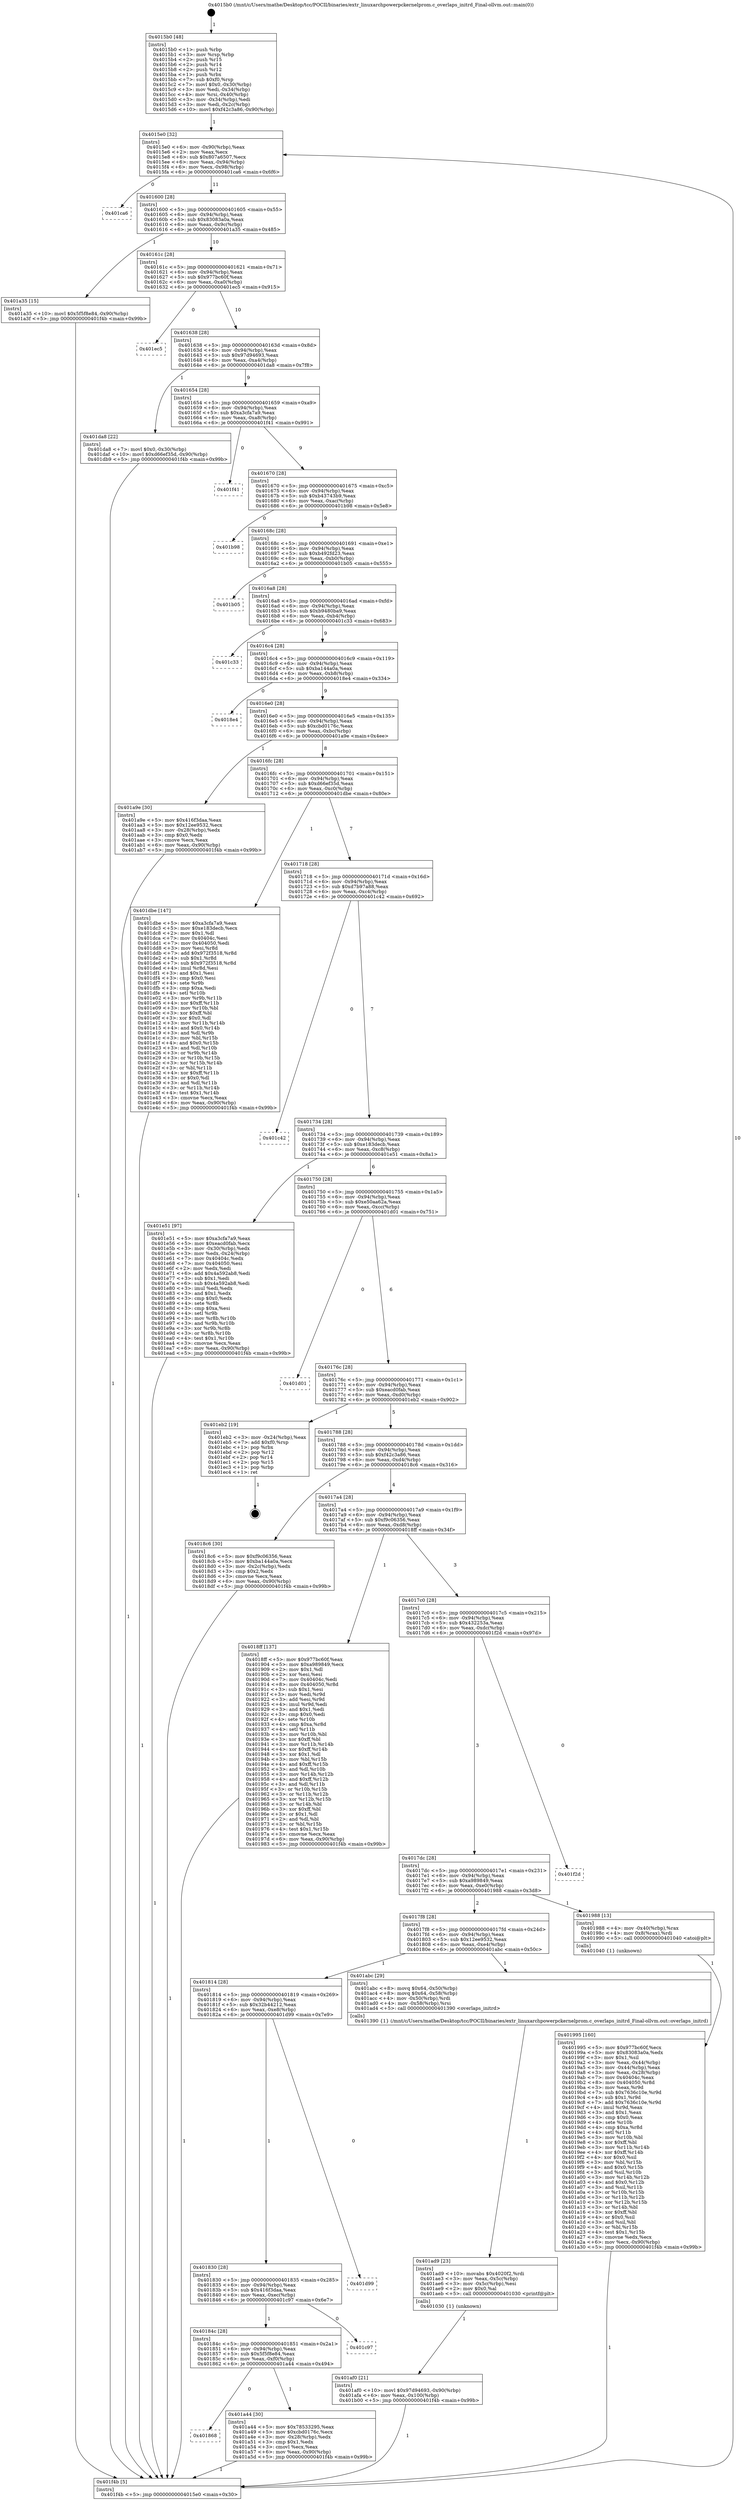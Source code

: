 digraph "0x4015b0" {
  label = "0x4015b0 (/mnt/c/Users/mathe/Desktop/tcc/POCII/binaries/extr_linuxarchpowerpckernelprom.c_overlaps_initrd_Final-ollvm.out::main(0))"
  labelloc = "t"
  node[shape=record]

  Entry [label="",width=0.3,height=0.3,shape=circle,fillcolor=black,style=filled]
  "0x4015e0" [label="{
     0x4015e0 [32]\l
     | [instrs]\l
     &nbsp;&nbsp;0x4015e0 \<+6\>: mov -0x90(%rbp),%eax\l
     &nbsp;&nbsp;0x4015e6 \<+2\>: mov %eax,%ecx\l
     &nbsp;&nbsp;0x4015e8 \<+6\>: sub $0x807a6507,%ecx\l
     &nbsp;&nbsp;0x4015ee \<+6\>: mov %eax,-0x94(%rbp)\l
     &nbsp;&nbsp;0x4015f4 \<+6\>: mov %ecx,-0x98(%rbp)\l
     &nbsp;&nbsp;0x4015fa \<+6\>: je 0000000000401ca6 \<main+0x6f6\>\l
  }"]
  "0x401ca6" [label="{
     0x401ca6\l
  }", style=dashed]
  "0x401600" [label="{
     0x401600 [28]\l
     | [instrs]\l
     &nbsp;&nbsp;0x401600 \<+5\>: jmp 0000000000401605 \<main+0x55\>\l
     &nbsp;&nbsp;0x401605 \<+6\>: mov -0x94(%rbp),%eax\l
     &nbsp;&nbsp;0x40160b \<+5\>: sub $0x83083a0a,%eax\l
     &nbsp;&nbsp;0x401610 \<+6\>: mov %eax,-0x9c(%rbp)\l
     &nbsp;&nbsp;0x401616 \<+6\>: je 0000000000401a35 \<main+0x485\>\l
  }"]
  Exit [label="",width=0.3,height=0.3,shape=circle,fillcolor=black,style=filled,peripheries=2]
  "0x401a35" [label="{
     0x401a35 [15]\l
     | [instrs]\l
     &nbsp;&nbsp;0x401a35 \<+10\>: movl $0x5f5f8e84,-0x90(%rbp)\l
     &nbsp;&nbsp;0x401a3f \<+5\>: jmp 0000000000401f4b \<main+0x99b\>\l
  }"]
  "0x40161c" [label="{
     0x40161c [28]\l
     | [instrs]\l
     &nbsp;&nbsp;0x40161c \<+5\>: jmp 0000000000401621 \<main+0x71\>\l
     &nbsp;&nbsp;0x401621 \<+6\>: mov -0x94(%rbp),%eax\l
     &nbsp;&nbsp;0x401627 \<+5\>: sub $0x977bc60f,%eax\l
     &nbsp;&nbsp;0x40162c \<+6\>: mov %eax,-0xa0(%rbp)\l
     &nbsp;&nbsp;0x401632 \<+6\>: je 0000000000401ec5 \<main+0x915\>\l
  }"]
  "0x401af0" [label="{
     0x401af0 [21]\l
     | [instrs]\l
     &nbsp;&nbsp;0x401af0 \<+10\>: movl $0x97d94693,-0x90(%rbp)\l
     &nbsp;&nbsp;0x401afa \<+6\>: mov %eax,-0x100(%rbp)\l
     &nbsp;&nbsp;0x401b00 \<+5\>: jmp 0000000000401f4b \<main+0x99b\>\l
  }"]
  "0x401ec5" [label="{
     0x401ec5\l
  }", style=dashed]
  "0x401638" [label="{
     0x401638 [28]\l
     | [instrs]\l
     &nbsp;&nbsp;0x401638 \<+5\>: jmp 000000000040163d \<main+0x8d\>\l
     &nbsp;&nbsp;0x40163d \<+6\>: mov -0x94(%rbp),%eax\l
     &nbsp;&nbsp;0x401643 \<+5\>: sub $0x97d94693,%eax\l
     &nbsp;&nbsp;0x401648 \<+6\>: mov %eax,-0xa4(%rbp)\l
     &nbsp;&nbsp;0x40164e \<+6\>: je 0000000000401da8 \<main+0x7f8\>\l
  }"]
  "0x401ad9" [label="{
     0x401ad9 [23]\l
     | [instrs]\l
     &nbsp;&nbsp;0x401ad9 \<+10\>: movabs $0x4020f2,%rdi\l
     &nbsp;&nbsp;0x401ae3 \<+3\>: mov %eax,-0x5c(%rbp)\l
     &nbsp;&nbsp;0x401ae6 \<+3\>: mov -0x5c(%rbp),%esi\l
     &nbsp;&nbsp;0x401ae9 \<+2\>: mov $0x0,%al\l
     &nbsp;&nbsp;0x401aeb \<+5\>: call 0000000000401030 \<printf@plt\>\l
     | [calls]\l
     &nbsp;&nbsp;0x401030 \{1\} (unknown)\l
  }"]
  "0x401da8" [label="{
     0x401da8 [22]\l
     | [instrs]\l
     &nbsp;&nbsp;0x401da8 \<+7\>: movl $0x0,-0x30(%rbp)\l
     &nbsp;&nbsp;0x401daf \<+10\>: movl $0xd66ef35d,-0x90(%rbp)\l
     &nbsp;&nbsp;0x401db9 \<+5\>: jmp 0000000000401f4b \<main+0x99b\>\l
  }"]
  "0x401654" [label="{
     0x401654 [28]\l
     | [instrs]\l
     &nbsp;&nbsp;0x401654 \<+5\>: jmp 0000000000401659 \<main+0xa9\>\l
     &nbsp;&nbsp;0x401659 \<+6\>: mov -0x94(%rbp),%eax\l
     &nbsp;&nbsp;0x40165f \<+5\>: sub $0xa3cfa7a9,%eax\l
     &nbsp;&nbsp;0x401664 \<+6\>: mov %eax,-0xa8(%rbp)\l
     &nbsp;&nbsp;0x40166a \<+6\>: je 0000000000401f41 \<main+0x991\>\l
  }"]
  "0x401868" [label="{
     0x401868\l
  }", style=dashed]
  "0x401f41" [label="{
     0x401f41\l
  }", style=dashed]
  "0x401670" [label="{
     0x401670 [28]\l
     | [instrs]\l
     &nbsp;&nbsp;0x401670 \<+5\>: jmp 0000000000401675 \<main+0xc5\>\l
     &nbsp;&nbsp;0x401675 \<+6\>: mov -0x94(%rbp),%eax\l
     &nbsp;&nbsp;0x40167b \<+5\>: sub $0xb43743b9,%eax\l
     &nbsp;&nbsp;0x401680 \<+6\>: mov %eax,-0xac(%rbp)\l
     &nbsp;&nbsp;0x401686 \<+6\>: je 0000000000401b98 \<main+0x5e8\>\l
  }"]
  "0x401a44" [label="{
     0x401a44 [30]\l
     | [instrs]\l
     &nbsp;&nbsp;0x401a44 \<+5\>: mov $0x78533295,%eax\l
     &nbsp;&nbsp;0x401a49 \<+5\>: mov $0xcbd0176c,%ecx\l
     &nbsp;&nbsp;0x401a4e \<+3\>: mov -0x28(%rbp),%edx\l
     &nbsp;&nbsp;0x401a51 \<+3\>: cmp $0x1,%edx\l
     &nbsp;&nbsp;0x401a54 \<+3\>: cmovl %ecx,%eax\l
     &nbsp;&nbsp;0x401a57 \<+6\>: mov %eax,-0x90(%rbp)\l
     &nbsp;&nbsp;0x401a5d \<+5\>: jmp 0000000000401f4b \<main+0x99b\>\l
  }"]
  "0x401b98" [label="{
     0x401b98\l
  }", style=dashed]
  "0x40168c" [label="{
     0x40168c [28]\l
     | [instrs]\l
     &nbsp;&nbsp;0x40168c \<+5\>: jmp 0000000000401691 \<main+0xe1\>\l
     &nbsp;&nbsp;0x401691 \<+6\>: mov -0x94(%rbp),%eax\l
     &nbsp;&nbsp;0x401697 \<+5\>: sub $0xb492fd23,%eax\l
     &nbsp;&nbsp;0x40169c \<+6\>: mov %eax,-0xb0(%rbp)\l
     &nbsp;&nbsp;0x4016a2 \<+6\>: je 0000000000401b05 \<main+0x555\>\l
  }"]
  "0x40184c" [label="{
     0x40184c [28]\l
     | [instrs]\l
     &nbsp;&nbsp;0x40184c \<+5\>: jmp 0000000000401851 \<main+0x2a1\>\l
     &nbsp;&nbsp;0x401851 \<+6\>: mov -0x94(%rbp),%eax\l
     &nbsp;&nbsp;0x401857 \<+5\>: sub $0x5f5f8e84,%eax\l
     &nbsp;&nbsp;0x40185c \<+6\>: mov %eax,-0xf0(%rbp)\l
     &nbsp;&nbsp;0x401862 \<+6\>: je 0000000000401a44 \<main+0x494\>\l
  }"]
  "0x401b05" [label="{
     0x401b05\l
  }", style=dashed]
  "0x4016a8" [label="{
     0x4016a8 [28]\l
     | [instrs]\l
     &nbsp;&nbsp;0x4016a8 \<+5\>: jmp 00000000004016ad \<main+0xfd\>\l
     &nbsp;&nbsp;0x4016ad \<+6\>: mov -0x94(%rbp),%eax\l
     &nbsp;&nbsp;0x4016b3 \<+5\>: sub $0xb9480ba9,%eax\l
     &nbsp;&nbsp;0x4016b8 \<+6\>: mov %eax,-0xb4(%rbp)\l
     &nbsp;&nbsp;0x4016be \<+6\>: je 0000000000401c33 \<main+0x683\>\l
  }"]
  "0x401c97" [label="{
     0x401c97\l
  }", style=dashed]
  "0x401c33" [label="{
     0x401c33\l
  }", style=dashed]
  "0x4016c4" [label="{
     0x4016c4 [28]\l
     | [instrs]\l
     &nbsp;&nbsp;0x4016c4 \<+5\>: jmp 00000000004016c9 \<main+0x119\>\l
     &nbsp;&nbsp;0x4016c9 \<+6\>: mov -0x94(%rbp),%eax\l
     &nbsp;&nbsp;0x4016cf \<+5\>: sub $0xba144a0a,%eax\l
     &nbsp;&nbsp;0x4016d4 \<+6\>: mov %eax,-0xb8(%rbp)\l
     &nbsp;&nbsp;0x4016da \<+6\>: je 00000000004018e4 \<main+0x334\>\l
  }"]
  "0x401830" [label="{
     0x401830 [28]\l
     | [instrs]\l
     &nbsp;&nbsp;0x401830 \<+5\>: jmp 0000000000401835 \<main+0x285\>\l
     &nbsp;&nbsp;0x401835 \<+6\>: mov -0x94(%rbp),%eax\l
     &nbsp;&nbsp;0x40183b \<+5\>: sub $0x416f3daa,%eax\l
     &nbsp;&nbsp;0x401840 \<+6\>: mov %eax,-0xec(%rbp)\l
     &nbsp;&nbsp;0x401846 \<+6\>: je 0000000000401c97 \<main+0x6e7\>\l
  }"]
  "0x4018e4" [label="{
     0x4018e4\l
  }", style=dashed]
  "0x4016e0" [label="{
     0x4016e0 [28]\l
     | [instrs]\l
     &nbsp;&nbsp;0x4016e0 \<+5\>: jmp 00000000004016e5 \<main+0x135\>\l
     &nbsp;&nbsp;0x4016e5 \<+6\>: mov -0x94(%rbp),%eax\l
     &nbsp;&nbsp;0x4016eb \<+5\>: sub $0xcbd0176c,%eax\l
     &nbsp;&nbsp;0x4016f0 \<+6\>: mov %eax,-0xbc(%rbp)\l
     &nbsp;&nbsp;0x4016f6 \<+6\>: je 0000000000401a9e \<main+0x4ee\>\l
  }"]
  "0x401d99" [label="{
     0x401d99\l
  }", style=dashed]
  "0x401a9e" [label="{
     0x401a9e [30]\l
     | [instrs]\l
     &nbsp;&nbsp;0x401a9e \<+5\>: mov $0x416f3daa,%eax\l
     &nbsp;&nbsp;0x401aa3 \<+5\>: mov $0x12ee9532,%ecx\l
     &nbsp;&nbsp;0x401aa8 \<+3\>: mov -0x28(%rbp),%edx\l
     &nbsp;&nbsp;0x401aab \<+3\>: cmp $0x0,%edx\l
     &nbsp;&nbsp;0x401aae \<+3\>: cmove %ecx,%eax\l
     &nbsp;&nbsp;0x401ab1 \<+6\>: mov %eax,-0x90(%rbp)\l
     &nbsp;&nbsp;0x401ab7 \<+5\>: jmp 0000000000401f4b \<main+0x99b\>\l
  }"]
  "0x4016fc" [label="{
     0x4016fc [28]\l
     | [instrs]\l
     &nbsp;&nbsp;0x4016fc \<+5\>: jmp 0000000000401701 \<main+0x151\>\l
     &nbsp;&nbsp;0x401701 \<+6\>: mov -0x94(%rbp),%eax\l
     &nbsp;&nbsp;0x401707 \<+5\>: sub $0xd66ef35d,%eax\l
     &nbsp;&nbsp;0x40170c \<+6\>: mov %eax,-0xc0(%rbp)\l
     &nbsp;&nbsp;0x401712 \<+6\>: je 0000000000401dbe \<main+0x80e\>\l
  }"]
  "0x401814" [label="{
     0x401814 [28]\l
     | [instrs]\l
     &nbsp;&nbsp;0x401814 \<+5\>: jmp 0000000000401819 \<main+0x269\>\l
     &nbsp;&nbsp;0x401819 \<+6\>: mov -0x94(%rbp),%eax\l
     &nbsp;&nbsp;0x40181f \<+5\>: sub $0x32b44212,%eax\l
     &nbsp;&nbsp;0x401824 \<+6\>: mov %eax,-0xe8(%rbp)\l
     &nbsp;&nbsp;0x40182a \<+6\>: je 0000000000401d99 \<main+0x7e9\>\l
  }"]
  "0x401dbe" [label="{
     0x401dbe [147]\l
     | [instrs]\l
     &nbsp;&nbsp;0x401dbe \<+5\>: mov $0xa3cfa7a9,%eax\l
     &nbsp;&nbsp;0x401dc3 \<+5\>: mov $0xe183decb,%ecx\l
     &nbsp;&nbsp;0x401dc8 \<+2\>: mov $0x1,%dl\l
     &nbsp;&nbsp;0x401dca \<+7\>: mov 0x40404c,%esi\l
     &nbsp;&nbsp;0x401dd1 \<+7\>: mov 0x404050,%edi\l
     &nbsp;&nbsp;0x401dd8 \<+3\>: mov %esi,%r8d\l
     &nbsp;&nbsp;0x401ddb \<+7\>: add $0x972f3518,%r8d\l
     &nbsp;&nbsp;0x401de2 \<+4\>: sub $0x1,%r8d\l
     &nbsp;&nbsp;0x401de6 \<+7\>: sub $0x972f3518,%r8d\l
     &nbsp;&nbsp;0x401ded \<+4\>: imul %r8d,%esi\l
     &nbsp;&nbsp;0x401df1 \<+3\>: and $0x1,%esi\l
     &nbsp;&nbsp;0x401df4 \<+3\>: cmp $0x0,%esi\l
     &nbsp;&nbsp;0x401df7 \<+4\>: sete %r9b\l
     &nbsp;&nbsp;0x401dfb \<+3\>: cmp $0xa,%edi\l
     &nbsp;&nbsp;0x401dfe \<+4\>: setl %r10b\l
     &nbsp;&nbsp;0x401e02 \<+3\>: mov %r9b,%r11b\l
     &nbsp;&nbsp;0x401e05 \<+4\>: xor $0xff,%r11b\l
     &nbsp;&nbsp;0x401e09 \<+3\>: mov %r10b,%bl\l
     &nbsp;&nbsp;0x401e0c \<+3\>: xor $0xff,%bl\l
     &nbsp;&nbsp;0x401e0f \<+3\>: xor $0x0,%dl\l
     &nbsp;&nbsp;0x401e12 \<+3\>: mov %r11b,%r14b\l
     &nbsp;&nbsp;0x401e15 \<+4\>: and $0x0,%r14b\l
     &nbsp;&nbsp;0x401e19 \<+3\>: and %dl,%r9b\l
     &nbsp;&nbsp;0x401e1c \<+3\>: mov %bl,%r15b\l
     &nbsp;&nbsp;0x401e1f \<+4\>: and $0x0,%r15b\l
     &nbsp;&nbsp;0x401e23 \<+3\>: and %dl,%r10b\l
     &nbsp;&nbsp;0x401e26 \<+3\>: or %r9b,%r14b\l
     &nbsp;&nbsp;0x401e29 \<+3\>: or %r10b,%r15b\l
     &nbsp;&nbsp;0x401e2c \<+3\>: xor %r15b,%r14b\l
     &nbsp;&nbsp;0x401e2f \<+3\>: or %bl,%r11b\l
     &nbsp;&nbsp;0x401e32 \<+4\>: xor $0xff,%r11b\l
     &nbsp;&nbsp;0x401e36 \<+3\>: or $0x0,%dl\l
     &nbsp;&nbsp;0x401e39 \<+3\>: and %dl,%r11b\l
     &nbsp;&nbsp;0x401e3c \<+3\>: or %r11b,%r14b\l
     &nbsp;&nbsp;0x401e3f \<+4\>: test $0x1,%r14b\l
     &nbsp;&nbsp;0x401e43 \<+3\>: cmovne %ecx,%eax\l
     &nbsp;&nbsp;0x401e46 \<+6\>: mov %eax,-0x90(%rbp)\l
     &nbsp;&nbsp;0x401e4c \<+5\>: jmp 0000000000401f4b \<main+0x99b\>\l
  }"]
  "0x401718" [label="{
     0x401718 [28]\l
     | [instrs]\l
     &nbsp;&nbsp;0x401718 \<+5\>: jmp 000000000040171d \<main+0x16d\>\l
     &nbsp;&nbsp;0x40171d \<+6\>: mov -0x94(%rbp),%eax\l
     &nbsp;&nbsp;0x401723 \<+5\>: sub $0xd7b97a88,%eax\l
     &nbsp;&nbsp;0x401728 \<+6\>: mov %eax,-0xc4(%rbp)\l
     &nbsp;&nbsp;0x40172e \<+6\>: je 0000000000401c42 \<main+0x692\>\l
  }"]
  "0x401abc" [label="{
     0x401abc [29]\l
     | [instrs]\l
     &nbsp;&nbsp;0x401abc \<+8\>: movq $0x64,-0x50(%rbp)\l
     &nbsp;&nbsp;0x401ac4 \<+8\>: movq $0x64,-0x58(%rbp)\l
     &nbsp;&nbsp;0x401acc \<+4\>: mov -0x50(%rbp),%rdi\l
     &nbsp;&nbsp;0x401ad0 \<+4\>: mov -0x58(%rbp),%rsi\l
     &nbsp;&nbsp;0x401ad4 \<+5\>: call 0000000000401390 \<overlaps_initrd\>\l
     | [calls]\l
     &nbsp;&nbsp;0x401390 \{1\} (/mnt/c/Users/mathe/Desktop/tcc/POCII/binaries/extr_linuxarchpowerpckernelprom.c_overlaps_initrd_Final-ollvm.out::overlaps_initrd)\l
  }"]
  "0x401c42" [label="{
     0x401c42\l
  }", style=dashed]
  "0x401734" [label="{
     0x401734 [28]\l
     | [instrs]\l
     &nbsp;&nbsp;0x401734 \<+5\>: jmp 0000000000401739 \<main+0x189\>\l
     &nbsp;&nbsp;0x401739 \<+6\>: mov -0x94(%rbp),%eax\l
     &nbsp;&nbsp;0x40173f \<+5\>: sub $0xe183decb,%eax\l
     &nbsp;&nbsp;0x401744 \<+6\>: mov %eax,-0xc8(%rbp)\l
     &nbsp;&nbsp;0x40174a \<+6\>: je 0000000000401e51 \<main+0x8a1\>\l
  }"]
  "0x401995" [label="{
     0x401995 [160]\l
     | [instrs]\l
     &nbsp;&nbsp;0x401995 \<+5\>: mov $0x977bc60f,%ecx\l
     &nbsp;&nbsp;0x40199a \<+5\>: mov $0x83083a0a,%edx\l
     &nbsp;&nbsp;0x40199f \<+3\>: mov $0x1,%sil\l
     &nbsp;&nbsp;0x4019a2 \<+3\>: mov %eax,-0x44(%rbp)\l
     &nbsp;&nbsp;0x4019a5 \<+3\>: mov -0x44(%rbp),%eax\l
     &nbsp;&nbsp;0x4019a8 \<+3\>: mov %eax,-0x28(%rbp)\l
     &nbsp;&nbsp;0x4019ab \<+7\>: mov 0x40404c,%eax\l
     &nbsp;&nbsp;0x4019b2 \<+8\>: mov 0x404050,%r8d\l
     &nbsp;&nbsp;0x4019ba \<+3\>: mov %eax,%r9d\l
     &nbsp;&nbsp;0x4019bd \<+7\>: sub $0x7636c10e,%r9d\l
     &nbsp;&nbsp;0x4019c4 \<+4\>: sub $0x1,%r9d\l
     &nbsp;&nbsp;0x4019c8 \<+7\>: add $0x7636c10e,%r9d\l
     &nbsp;&nbsp;0x4019cf \<+4\>: imul %r9d,%eax\l
     &nbsp;&nbsp;0x4019d3 \<+3\>: and $0x1,%eax\l
     &nbsp;&nbsp;0x4019d6 \<+3\>: cmp $0x0,%eax\l
     &nbsp;&nbsp;0x4019d9 \<+4\>: sete %r10b\l
     &nbsp;&nbsp;0x4019dd \<+4\>: cmp $0xa,%r8d\l
     &nbsp;&nbsp;0x4019e1 \<+4\>: setl %r11b\l
     &nbsp;&nbsp;0x4019e5 \<+3\>: mov %r10b,%bl\l
     &nbsp;&nbsp;0x4019e8 \<+3\>: xor $0xff,%bl\l
     &nbsp;&nbsp;0x4019eb \<+3\>: mov %r11b,%r14b\l
     &nbsp;&nbsp;0x4019ee \<+4\>: xor $0xff,%r14b\l
     &nbsp;&nbsp;0x4019f2 \<+4\>: xor $0x0,%sil\l
     &nbsp;&nbsp;0x4019f6 \<+3\>: mov %bl,%r15b\l
     &nbsp;&nbsp;0x4019f9 \<+4\>: and $0x0,%r15b\l
     &nbsp;&nbsp;0x4019fd \<+3\>: and %sil,%r10b\l
     &nbsp;&nbsp;0x401a00 \<+3\>: mov %r14b,%r12b\l
     &nbsp;&nbsp;0x401a03 \<+4\>: and $0x0,%r12b\l
     &nbsp;&nbsp;0x401a07 \<+3\>: and %sil,%r11b\l
     &nbsp;&nbsp;0x401a0a \<+3\>: or %r10b,%r15b\l
     &nbsp;&nbsp;0x401a0d \<+3\>: or %r11b,%r12b\l
     &nbsp;&nbsp;0x401a10 \<+3\>: xor %r12b,%r15b\l
     &nbsp;&nbsp;0x401a13 \<+3\>: or %r14b,%bl\l
     &nbsp;&nbsp;0x401a16 \<+3\>: xor $0xff,%bl\l
     &nbsp;&nbsp;0x401a19 \<+4\>: or $0x0,%sil\l
     &nbsp;&nbsp;0x401a1d \<+3\>: and %sil,%bl\l
     &nbsp;&nbsp;0x401a20 \<+3\>: or %bl,%r15b\l
     &nbsp;&nbsp;0x401a23 \<+4\>: test $0x1,%r15b\l
     &nbsp;&nbsp;0x401a27 \<+3\>: cmovne %edx,%ecx\l
     &nbsp;&nbsp;0x401a2a \<+6\>: mov %ecx,-0x90(%rbp)\l
     &nbsp;&nbsp;0x401a30 \<+5\>: jmp 0000000000401f4b \<main+0x99b\>\l
  }"]
  "0x401e51" [label="{
     0x401e51 [97]\l
     | [instrs]\l
     &nbsp;&nbsp;0x401e51 \<+5\>: mov $0xa3cfa7a9,%eax\l
     &nbsp;&nbsp;0x401e56 \<+5\>: mov $0xeacd0fab,%ecx\l
     &nbsp;&nbsp;0x401e5b \<+3\>: mov -0x30(%rbp),%edx\l
     &nbsp;&nbsp;0x401e5e \<+3\>: mov %edx,-0x24(%rbp)\l
     &nbsp;&nbsp;0x401e61 \<+7\>: mov 0x40404c,%edx\l
     &nbsp;&nbsp;0x401e68 \<+7\>: mov 0x404050,%esi\l
     &nbsp;&nbsp;0x401e6f \<+2\>: mov %edx,%edi\l
     &nbsp;&nbsp;0x401e71 \<+6\>: add $0x4a592ab8,%edi\l
     &nbsp;&nbsp;0x401e77 \<+3\>: sub $0x1,%edi\l
     &nbsp;&nbsp;0x401e7a \<+6\>: sub $0x4a592ab8,%edi\l
     &nbsp;&nbsp;0x401e80 \<+3\>: imul %edi,%edx\l
     &nbsp;&nbsp;0x401e83 \<+3\>: and $0x1,%edx\l
     &nbsp;&nbsp;0x401e86 \<+3\>: cmp $0x0,%edx\l
     &nbsp;&nbsp;0x401e89 \<+4\>: sete %r8b\l
     &nbsp;&nbsp;0x401e8d \<+3\>: cmp $0xa,%esi\l
     &nbsp;&nbsp;0x401e90 \<+4\>: setl %r9b\l
     &nbsp;&nbsp;0x401e94 \<+3\>: mov %r8b,%r10b\l
     &nbsp;&nbsp;0x401e97 \<+3\>: and %r9b,%r10b\l
     &nbsp;&nbsp;0x401e9a \<+3\>: xor %r9b,%r8b\l
     &nbsp;&nbsp;0x401e9d \<+3\>: or %r8b,%r10b\l
     &nbsp;&nbsp;0x401ea0 \<+4\>: test $0x1,%r10b\l
     &nbsp;&nbsp;0x401ea4 \<+3\>: cmovne %ecx,%eax\l
     &nbsp;&nbsp;0x401ea7 \<+6\>: mov %eax,-0x90(%rbp)\l
     &nbsp;&nbsp;0x401ead \<+5\>: jmp 0000000000401f4b \<main+0x99b\>\l
  }"]
  "0x401750" [label="{
     0x401750 [28]\l
     | [instrs]\l
     &nbsp;&nbsp;0x401750 \<+5\>: jmp 0000000000401755 \<main+0x1a5\>\l
     &nbsp;&nbsp;0x401755 \<+6\>: mov -0x94(%rbp),%eax\l
     &nbsp;&nbsp;0x40175b \<+5\>: sub $0xe50aa62a,%eax\l
     &nbsp;&nbsp;0x401760 \<+6\>: mov %eax,-0xcc(%rbp)\l
     &nbsp;&nbsp;0x401766 \<+6\>: je 0000000000401d01 \<main+0x751\>\l
  }"]
  "0x4017f8" [label="{
     0x4017f8 [28]\l
     | [instrs]\l
     &nbsp;&nbsp;0x4017f8 \<+5\>: jmp 00000000004017fd \<main+0x24d\>\l
     &nbsp;&nbsp;0x4017fd \<+6\>: mov -0x94(%rbp),%eax\l
     &nbsp;&nbsp;0x401803 \<+5\>: sub $0x12ee9532,%eax\l
     &nbsp;&nbsp;0x401808 \<+6\>: mov %eax,-0xe4(%rbp)\l
     &nbsp;&nbsp;0x40180e \<+6\>: je 0000000000401abc \<main+0x50c\>\l
  }"]
  "0x401d01" [label="{
     0x401d01\l
  }", style=dashed]
  "0x40176c" [label="{
     0x40176c [28]\l
     | [instrs]\l
     &nbsp;&nbsp;0x40176c \<+5\>: jmp 0000000000401771 \<main+0x1c1\>\l
     &nbsp;&nbsp;0x401771 \<+6\>: mov -0x94(%rbp),%eax\l
     &nbsp;&nbsp;0x401777 \<+5\>: sub $0xeacd0fab,%eax\l
     &nbsp;&nbsp;0x40177c \<+6\>: mov %eax,-0xd0(%rbp)\l
     &nbsp;&nbsp;0x401782 \<+6\>: je 0000000000401eb2 \<main+0x902\>\l
  }"]
  "0x401988" [label="{
     0x401988 [13]\l
     | [instrs]\l
     &nbsp;&nbsp;0x401988 \<+4\>: mov -0x40(%rbp),%rax\l
     &nbsp;&nbsp;0x40198c \<+4\>: mov 0x8(%rax),%rdi\l
     &nbsp;&nbsp;0x401990 \<+5\>: call 0000000000401040 \<atoi@plt\>\l
     | [calls]\l
     &nbsp;&nbsp;0x401040 \{1\} (unknown)\l
  }"]
  "0x401eb2" [label="{
     0x401eb2 [19]\l
     | [instrs]\l
     &nbsp;&nbsp;0x401eb2 \<+3\>: mov -0x24(%rbp),%eax\l
     &nbsp;&nbsp;0x401eb5 \<+7\>: add $0xf0,%rsp\l
     &nbsp;&nbsp;0x401ebc \<+1\>: pop %rbx\l
     &nbsp;&nbsp;0x401ebd \<+2\>: pop %r12\l
     &nbsp;&nbsp;0x401ebf \<+2\>: pop %r14\l
     &nbsp;&nbsp;0x401ec1 \<+2\>: pop %r15\l
     &nbsp;&nbsp;0x401ec3 \<+1\>: pop %rbp\l
     &nbsp;&nbsp;0x401ec4 \<+1\>: ret\l
  }"]
  "0x401788" [label="{
     0x401788 [28]\l
     | [instrs]\l
     &nbsp;&nbsp;0x401788 \<+5\>: jmp 000000000040178d \<main+0x1dd\>\l
     &nbsp;&nbsp;0x40178d \<+6\>: mov -0x94(%rbp),%eax\l
     &nbsp;&nbsp;0x401793 \<+5\>: sub $0xf42c3a86,%eax\l
     &nbsp;&nbsp;0x401798 \<+6\>: mov %eax,-0xd4(%rbp)\l
     &nbsp;&nbsp;0x40179e \<+6\>: je 00000000004018c6 \<main+0x316\>\l
  }"]
  "0x4017dc" [label="{
     0x4017dc [28]\l
     | [instrs]\l
     &nbsp;&nbsp;0x4017dc \<+5\>: jmp 00000000004017e1 \<main+0x231\>\l
     &nbsp;&nbsp;0x4017e1 \<+6\>: mov -0x94(%rbp),%eax\l
     &nbsp;&nbsp;0x4017e7 \<+5\>: sub $0xa989849,%eax\l
     &nbsp;&nbsp;0x4017ec \<+6\>: mov %eax,-0xe0(%rbp)\l
     &nbsp;&nbsp;0x4017f2 \<+6\>: je 0000000000401988 \<main+0x3d8\>\l
  }"]
  "0x4018c6" [label="{
     0x4018c6 [30]\l
     | [instrs]\l
     &nbsp;&nbsp;0x4018c6 \<+5\>: mov $0xf9c06356,%eax\l
     &nbsp;&nbsp;0x4018cb \<+5\>: mov $0xba144a0a,%ecx\l
     &nbsp;&nbsp;0x4018d0 \<+3\>: mov -0x2c(%rbp),%edx\l
     &nbsp;&nbsp;0x4018d3 \<+3\>: cmp $0x2,%edx\l
     &nbsp;&nbsp;0x4018d6 \<+3\>: cmovne %ecx,%eax\l
     &nbsp;&nbsp;0x4018d9 \<+6\>: mov %eax,-0x90(%rbp)\l
     &nbsp;&nbsp;0x4018df \<+5\>: jmp 0000000000401f4b \<main+0x99b\>\l
  }"]
  "0x4017a4" [label="{
     0x4017a4 [28]\l
     | [instrs]\l
     &nbsp;&nbsp;0x4017a4 \<+5\>: jmp 00000000004017a9 \<main+0x1f9\>\l
     &nbsp;&nbsp;0x4017a9 \<+6\>: mov -0x94(%rbp),%eax\l
     &nbsp;&nbsp;0x4017af \<+5\>: sub $0xf9c06356,%eax\l
     &nbsp;&nbsp;0x4017b4 \<+6\>: mov %eax,-0xd8(%rbp)\l
     &nbsp;&nbsp;0x4017ba \<+6\>: je 00000000004018ff \<main+0x34f\>\l
  }"]
  "0x401f4b" [label="{
     0x401f4b [5]\l
     | [instrs]\l
     &nbsp;&nbsp;0x401f4b \<+5\>: jmp 00000000004015e0 \<main+0x30\>\l
  }"]
  "0x4015b0" [label="{
     0x4015b0 [48]\l
     | [instrs]\l
     &nbsp;&nbsp;0x4015b0 \<+1\>: push %rbp\l
     &nbsp;&nbsp;0x4015b1 \<+3\>: mov %rsp,%rbp\l
     &nbsp;&nbsp;0x4015b4 \<+2\>: push %r15\l
     &nbsp;&nbsp;0x4015b6 \<+2\>: push %r14\l
     &nbsp;&nbsp;0x4015b8 \<+2\>: push %r12\l
     &nbsp;&nbsp;0x4015ba \<+1\>: push %rbx\l
     &nbsp;&nbsp;0x4015bb \<+7\>: sub $0xf0,%rsp\l
     &nbsp;&nbsp;0x4015c2 \<+7\>: movl $0x0,-0x30(%rbp)\l
     &nbsp;&nbsp;0x4015c9 \<+3\>: mov %edi,-0x34(%rbp)\l
     &nbsp;&nbsp;0x4015cc \<+4\>: mov %rsi,-0x40(%rbp)\l
     &nbsp;&nbsp;0x4015d0 \<+3\>: mov -0x34(%rbp),%edi\l
     &nbsp;&nbsp;0x4015d3 \<+3\>: mov %edi,-0x2c(%rbp)\l
     &nbsp;&nbsp;0x4015d6 \<+10\>: movl $0xf42c3a86,-0x90(%rbp)\l
  }"]
  "0x401f2d" [label="{
     0x401f2d\l
  }", style=dashed]
  "0x4018ff" [label="{
     0x4018ff [137]\l
     | [instrs]\l
     &nbsp;&nbsp;0x4018ff \<+5\>: mov $0x977bc60f,%eax\l
     &nbsp;&nbsp;0x401904 \<+5\>: mov $0xa989849,%ecx\l
     &nbsp;&nbsp;0x401909 \<+2\>: mov $0x1,%dl\l
     &nbsp;&nbsp;0x40190b \<+2\>: xor %esi,%esi\l
     &nbsp;&nbsp;0x40190d \<+7\>: mov 0x40404c,%edi\l
     &nbsp;&nbsp;0x401914 \<+8\>: mov 0x404050,%r8d\l
     &nbsp;&nbsp;0x40191c \<+3\>: sub $0x1,%esi\l
     &nbsp;&nbsp;0x40191f \<+3\>: mov %edi,%r9d\l
     &nbsp;&nbsp;0x401922 \<+3\>: add %esi,%r9d\l
     &nbsp;&nbsp;0x401925 \<+4\>: imul %r9d,%edi\l
     &nbsp;&nbsp;0x401929 \<+3\>: and $0x1,%edi\l
     &nbsp;&nbsp;0x40192c \<+3\>: cmp $0x0,%edi\l
     &nbsp;&nbsp;0x40192f \<+4\>: sete %r10b\l
     &nbsp;&nbsp;0x401933 \<+4\>: cmp $0xa,%r8d\l
     &nbsp;&nbsp;0x401937 \<+4\>: setl %r11b\l
     &nbsp;&nbsp;0x40193b \<+3\>: mov %r10b,%bl\l
     &nbsp;&nbsp;0x40193e \<+3\>: xor $0xff,%bl\l
     &nbsp;&nbsp;0x401941 \<+3\>: mov %r11b,%r14b\l
     &nbsp;&nbsp;0x401944 \<+4\>: xor $0xff,%r14b\l
     &nbsp;&nbsp;0x401948 \<+3\>: xor $0x1,%dl\l
     &nbsp;&nbsp;0x40194b \<+3\>: mov %bl,%r15b\l
     &nbsp;&nbsp;0x40194e \<+4\>: and $0xff,%r15b\l
     &nbsp;&nbsp;0x401952 \<+3\>: and %dl,%r10b\l
     &nbsp;&nbsp;0x401955 \<+3\>: mov %r14b,%r12b\l
     &nbsp;&nbsp;0x401958 \<+4\>: and $0xff,%r12b\l
     &nbsp;&nbsp;0x40195c \<+3\>: and %dl,%r11b\l
     &nbsp;&nbsp;0x40195f \<+3\>: or %r10b,%r15b\l
     &nbsp;&nbsp;0x401962 \<+3\>: or %r11b,%r12b\l
     &nbsp;&nbsp;0x401965 \<+3\>: xor %r12b,%r15b\l
     &nbsp;&nbsp;0x401968 \<+3\>: or %r14b,%bl\l
     &nbsp;&nbsp;0x40196b \<+3\>: xor $0xff,%bl\l
     &nbsp;&nbsp;0x40196e \<+3\>: or $0x1,%dl\l
     &nbsp;&nbsp;0x401971 \<+2\>: and %dl,%bl\l
     &nbsp;&nbsp;0x401973 \<+3\>: or %bl,%r15b\l
     &nbsp;&nbsp;0x401976 \<+4\>: test $0x1,%r15b\l
     &nbsp;&nbsp;0x40197a \<+3\>: cmovne %ecx,%eax\l
     &nbsp;&nbsp;0x40197d \<+6\>: mov %eax,-0x90(%rbp)\l
     &nbsp;&nbsp;0x401983 \<+5\>: jmp 0000000000401f4b \<main+0x99b\>\l
  }"]
  "0x4017c0" [label="{
     0x4017c0 [28]\l
     | [instrs]\l
     &nbsp;&nbsp;0x4017c0 \<+5\>: jmp 00000000004017c5 \<main+0x215\>\l
     &nbsp;&nbsp;0x4017c5 \<+6\>: mov -0x94(%rbp),%eax\l
     &nbsp;&nbsp;0x4017cb \<+5\>: sub $0x432253a,%eax\l
     &nbsp;&nbsp;0x4017d0 \<+6\>: mov %eax,-0xdc(%rbp)\l
     &nbsp;&nbsp;0x4017d6 \<+6\>: je 0000000000401f2d \<main+0x97d\>\l
  }"]
  Entry -> "0x4015b0" [label=" 1"]
  "0x4015e0" -> "0x401ca6" [label=" 0"]
  "0x4015e0" -> "0x401600" [label=" 11"]
  "0x401eb2" -> Exit [label=" 1"]
  "0x401600" -> "0x401a35" [label=" 1"]
  "0x401600" -> "0x40161c" [label=" 10"]
  "0x401e51" -> "0x401f4b" [label=" 1"]
  "0x40161c" -> "0x401ec5" [label=" 0"]
  "0x40161c" -> "0x401638" [label=" 10"]
  "0x401dbe" -> "0x401f4b" [label=" 1"]
  "0x401638" -> "0x401da8" [label=" 1"]
  "0x401638" -> "0x401654" [label=" 9"]
  "0x401da8" -> "0x401f4b" [label=" 1"]
  "0x401654" -> "0x401f41" [label=" 0"]
  "0x401654" -> "0x401670" [label=" 9"]
  "0x401af0" -> "0x401f4b" [label=" 1"]
  "0x401670" -> "0x401b98" [label=" 0"]
  "0x401670" -> "0x40168c" [label=" 9"]
  "0x401ad9" -> "0x401af0" [label=" 1"]
  "0x40168c" -> "0x401b05" [label=" 0"]
  "0x40168c" -> "0x4016a8" [label=" 9"]
  "0x401a9e" -> "0x401f4b" [label=" 1"]
  "0x4016a8" -> "0x401c33" [label=" 0"]
  "0x4016a8" -> "0x4016c4" [label=" 9"]
  "0x401a44" -> "0x401f4b" [label=" 1"]
  "0x4016c4" -> "0x4018e4" [label=" 0"]
  "0x4016c4" -> "0x4016e0" [label=" 9"]
  "0x40184c" -> "0x401a44" [label=" 1"]
  "0x4016e0" -> "0x401a9e" [label=" 1"]
  "0x4016e0" -> "0x4016fc" [label=" 8"]
  "0x401abc" -> "0x401ad9" [label=" 1"]
  "0x4016fc" -> "0x401dbe" [label=" 1"]
  "0x4016fc" -> "0x401718" [label=" 7"]
  "0x401830" -> "0x401c97" [label=" 0"]
  "0x401718" -> "0x401c42" [label=" 0"]
  "0x401718" -> "0x401734" [label=" 7"]
  "0x40184c" -> "0x401868" [label=" 0"]
  "0x401734" -> "0x401e51" [label=" 1"]
  "0x401734" -> "0x401750" [label=" 6"]
  "0x401814" -> "0x401d99" [label=" 0"]
  "0x401750" -> "0x401d01" [label=" 0"]
  "0x401750" -> "0x40176c" [label=" 6"]
  "0x401830" -> "0x40184c" [label=" 1"]
  "0x40176c" -> "0x401eb2" [label=" 1"]
  "0x40176c" -> "0x401788" [label=" 5"]
  "0x4017f8" -> "0x401814" [label=" 1"]
  "0x401788" -> "0x4018c6" [label=" 1"]
  "0x401788" -> "0x4017a4" [label=" 4"]
  "0x4018c6" -> "0x401f4b" [label=" 1"]
  "0x4015b0" -> "0x4015e0" [label=" 1"]
  "0x401f4b" -> "0x4015e0" [label=" 10"]
  "0x401814" -> "0x401830" [label=" 1"]
  "0x4017a4" -> "0x4018ff" [label=" 1"]
  "0x4017a4" -> "0x4017c0" [label=" 3"]
  "0x4018ff" -> "0x401f4b" [label=" 1"]
  "0x401a35" -> "0x401f4b" [label=" 1"]
  "0x4017c0" -> "0x401f2d" [label=" 0"]
  "0x4017c0" -> "0x4017dc" [label=" 3"]
  "0x4017f8" -> "0x401abc" [label=" 1"]
  "0x4017dc" -> "0x401988" [label=" 1"]
  "0x4017dc" -> "0x4017f8" [label=" 2"]
  "0x401988" -> "0x401995" [label=" 1"]
  "0x401995" -> "0x401f4b" [label=" 1"]
}
